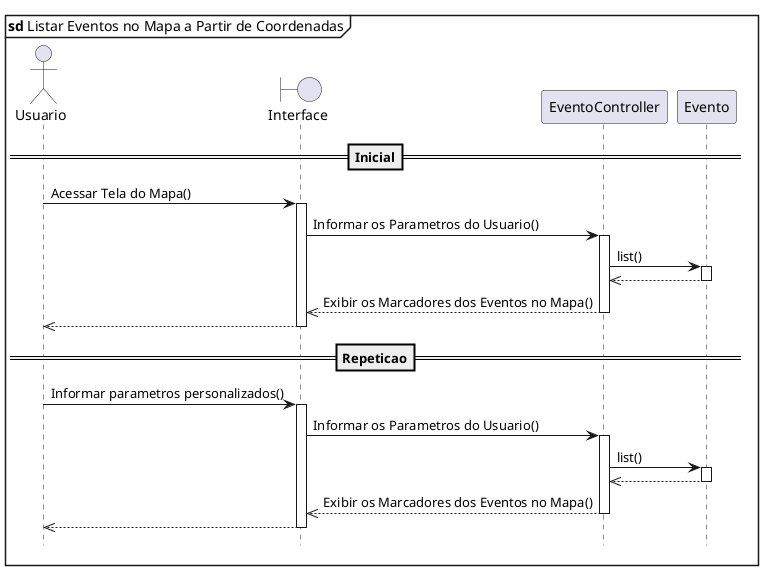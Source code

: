 @startuml
hide footbox
mainframe **sd** Listar Eventos no Mapa a Partir de Coordenadas

actor Usuario
boundary Interface
participant EventoController

==Inicial==
Usuario -> Interface ++: Acessar Tela do Mapa()
Interface -> EventoController ++: Informar os Parametros do Usuario()
EventoController -> Evento ++: list()
EventoController <<-- Evento --
Interface <<-- EventoController -- : Exibir os Marcadores dos Eventos no Mapa()
Usuario <<-- Interface --

==Repeticao==
Usuario -> Interface ++: Informar parametros personalizados()
Interface -> EventoController ++: Informar os Parametros do Usuario()
EventoController -> Evento ++: list()
EventoController <<-- Evento --
Interface <<-- EventoController -- : Exibir os Marcadores dos Eventos no Mapa()
Usuario <<-- Interface --

@enduml